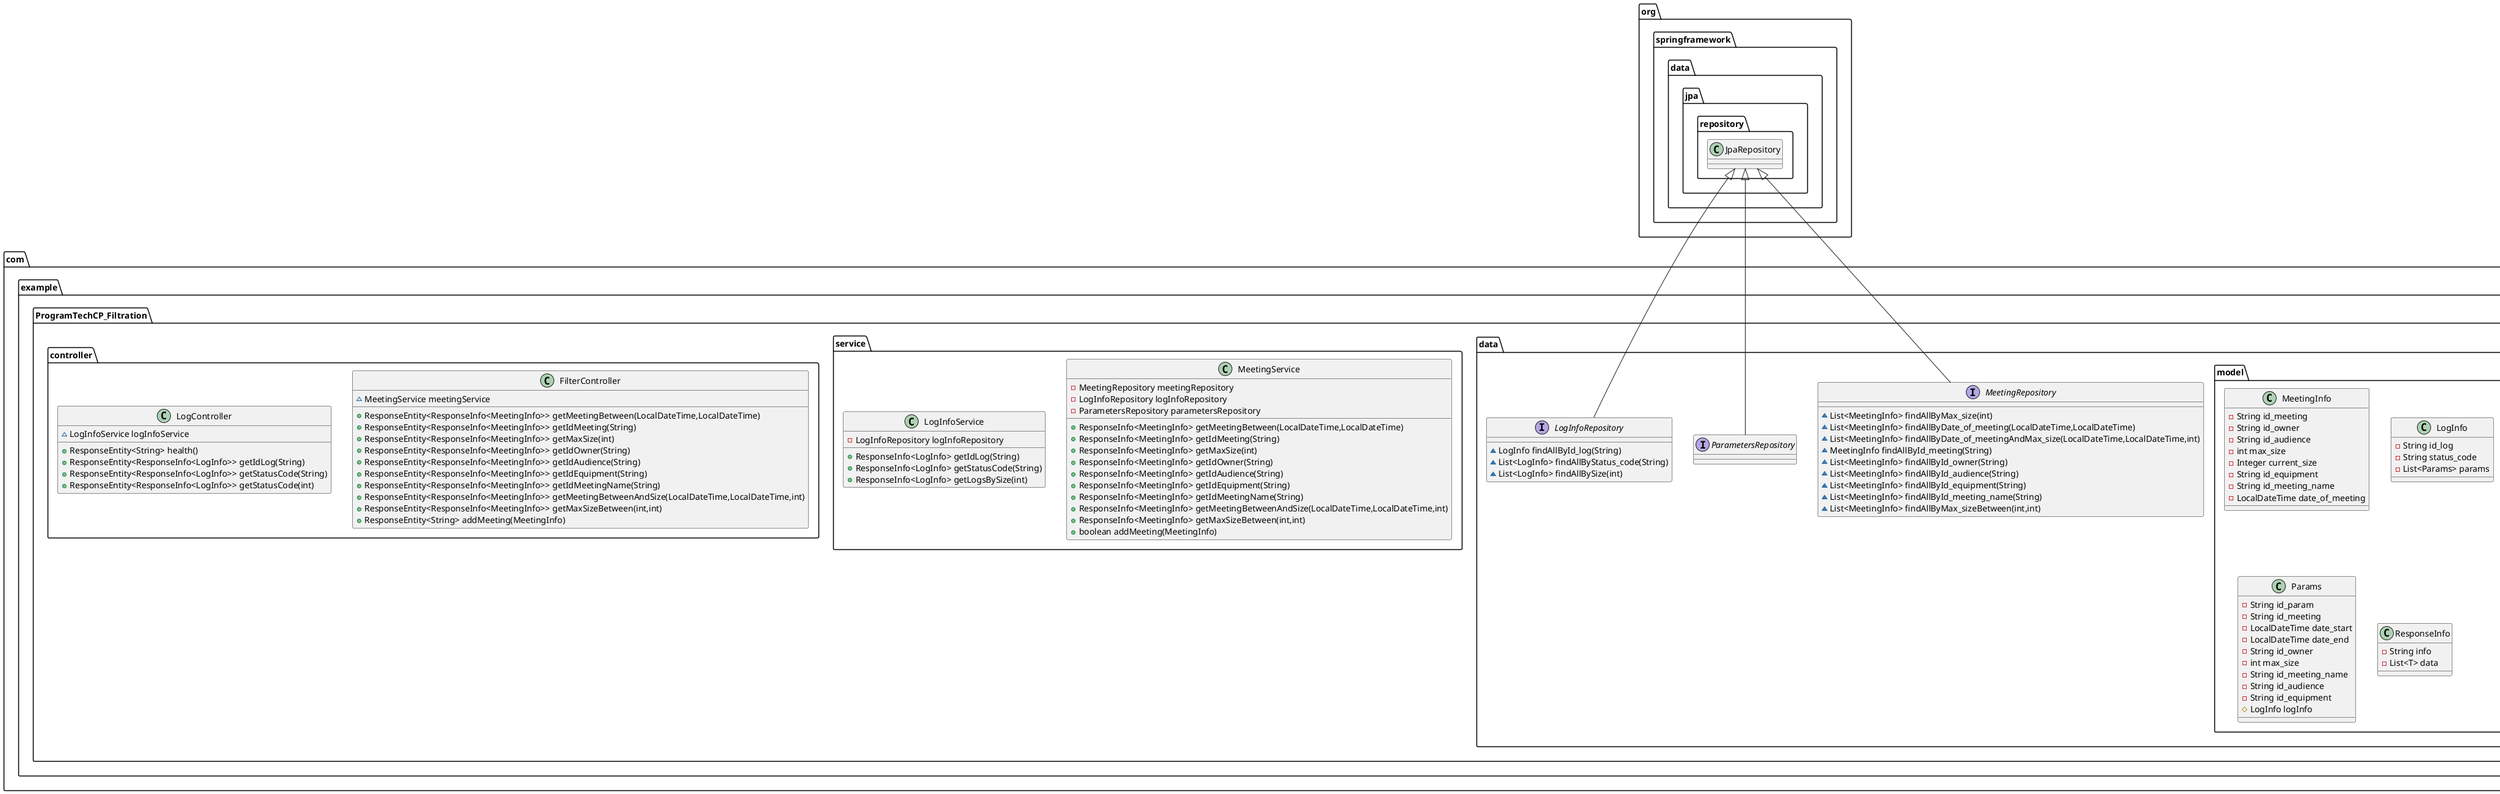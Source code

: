 @startuml
class com.example.ProgramTechCP_Filtration.data.model.MeetingInfo {
- String id_meeting
- String id_owner
- String id_audience
- int max_size
- Integer current_size
- String id_equipment
- String id_meeting_name
- LocalDateTime date_of_meeting
}

interface com.example.ProgramTechCP_Filtration.data.MeetingRepository {
~ List<MeetingInfo> findAllByMax_size(int)
~ List<MeetingInfo> findAllByDate_of_meeting(LocalDateTime,LocalDateTime)
~ List<MeetingInfo> findAllByDate_of_meetingAndMax_size(LocalDateTime,LocalDateTime,int)
~ MeetingInfo findAllById_meeting(String)
~ List<MeetingInfo> findAllById_owner(String)
~ List<MeetingInfo> findAllById_audience(String)
~ List<MeetingInfo> findAllById_equipment(String)
~ List<MeetingInfo> findAllById_meeting_name(String)
~ List<MeetingInfo> findAllByMax_sizeBetween(int,int)
}

class com.example.ProgramTechCP_Filtration.data.model.LogInfo {
- String id_log
- String status_code
- List<Params> params
}

class com.example.ProgramTechCP_Filtration.service.MeetingService {
- MeetingRepository meetingRepository
- LogInfoRepository logInfoRepository
- ParametersRepository parametersRepository
+ ResponseInfo<MeetingInfo> getMeetingBetween(LocalDateTime,LocalDateTime)
+ ResponseInfo<MeetingInfo> getIdMeeting(String)
+ ResponseInfo<MeetingInfo> getMaxSize(int)
+ ResponseInfo<MeetingInfo> getIdOwner(String)
+ ResponseInfo<MeetingInfo> getIdAudience(String)
+ ResponseInfo<MeetingInfo> getIdEquipment(String)
+ ResponseInfo<MeetingInfo> getIdMeetingName(String)
+ ResponseInfo<MeetingInfo> getMeetingBetweenAndSize(LocalDateTime,LocalDateTime,int)
+ ResponseInfo<MeetingInfo> getMaxSizeBetween(int,int)
+ boolean addMeeting(MeetingInfo)
}


interface com.example.ProgramTechCP_Filtration.data.ParametersRepository {
}
interface com.example.ProgramTechCP_Filtration.data.LogInfoRepository {
~ LogInfo findAllById_log(String)
~ List<LogInfo> findAllByStatus_code(String)
~ List<LogInfo> findAllBySize(int)
}

class com.example.ProgramTechCP_Filtration.data.model.Params {
- String id_param
- String id_meeting
- LocalDateTime date_start
- LocalDateTime date_end
- String id_owner
- int max_size
- String id_meeting_name
- String id_audience
- String id_equipment
# LogInfo logInfo
}

class com.example.ProgramTechCP_Filtration.service.LogInfoService {
- LogInfoRepository logInfoRepository
+ ResponseInfo<LogInfo> getIdLog(String)
+ ResponseInfo<LogInfo> getStatusCode(String)
+ ResponseInfo<LogInfo> getLogsBySize(int)
}


class com.example.ProgramTechCP_Filtration.data.model.ResponseInfo {
- String info
- List<T> data
}

class com.example.ProgramTechCP_Filtration.controller.FilterController {
~ MeetingService meetingService
+ ResponseEntity<ResponseInfo<MeetingInfo>> getMeetingBetween(LocalDateTime,LocalDateTime)
+ ResponseEntity<ResponseInfo<MeetingInfo>> getIdMeeting(String)
+ ResponseEntity<ResponseInfo<MeetingInfo>> getMaxSize(int)
+ ResponseEntity<ResponseInfo<MeetingInfo>> getIdOwner(String)
+ ResponseEntity<ResponseInfo<MeetingInfo>> getIdAudience(String)
+ ResponseEntity<ResponseInfo<MeetingInfo>> getIdEquipment(String)
+ ResponseEntity<ResponseInfo<MeetingInfo>> getIdMeetingName(String)
+ ResponseEntity<ResponseInfo<MeetingInfo>> getMeetingBetweenAndSize(LocalDateTime,LocalDateTime,int)
+ ResponseEntity<ResponseInfo<MeetingInfo>> getMaxSizeBetween(int,int)
+ ResponseEntity<String> addMeeting(MeetingInfo)
}


class com.example.ProgramTechCP_Filtration.controller.LogController {
~ LogInfoService logInfoService
+ ResponseEntity<String> health()
+ ResponseEntity<ResponseInfo<LogInfo>> getIdLog(String)
+ ResponseEntity<ResponseInfo<LogInfo>> getStatusCode(String)
+ ResponseEntity<ResponseInfo<LogInfo>> getStatusCode(int)
}




org.springframework.data.jpa.repository.JpaRepository <|-- com.example.ProgramTechCP_Filtration.data.MeetingRepository
org.springframework.data.jpa.repository.JpaRepository <|-- com.example.ProgramTechCP_Filtration.data.ParametersRepository
org.springframework.data.jpa.repository.JpaRepository <|-- com.example.ProgramTechCP_Filtration.data.LogInfoRepository
@enduml